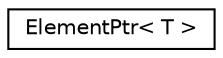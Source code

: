 digraph "クラス階層図"
{
 // LATEX_PDF_SIZE
  edge [fontname="Helvetica",fontsize="10",labelfontname="Helvetica",labelfontsize="10"];
  node [fontname="Helvetica",fontsize="10",shape=record];
  rankdir="LR";
  Node0 [label="ElementPtr\< T \>",height=0.2,width=0.4,color="black", fillcolor="white", style="filled",URL="$classElementPtr.html",tooltip=" "];
}

